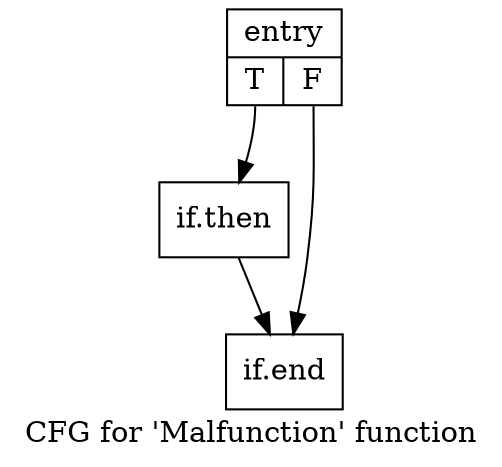 digraph "CFG for 'Malfunction' function" {
	label="CFG for 'Malfunction' function";

	Node0x1be4120 [shape=record,label="{entry|{<s0>T|<s1>F}}"];
	Node0x1be4120:s0 -> Node0x1be4ce0;
	Node0x1be4120:s1 -> Node0x1be4db0;
	Node0x1be4ce0 [shape=record,label="{if.then}"];
	Node0x1be4ce0 -> Node0x1be4db0;
	Node0x1be4db0 [shape=record,label="{if.end}"];
}

